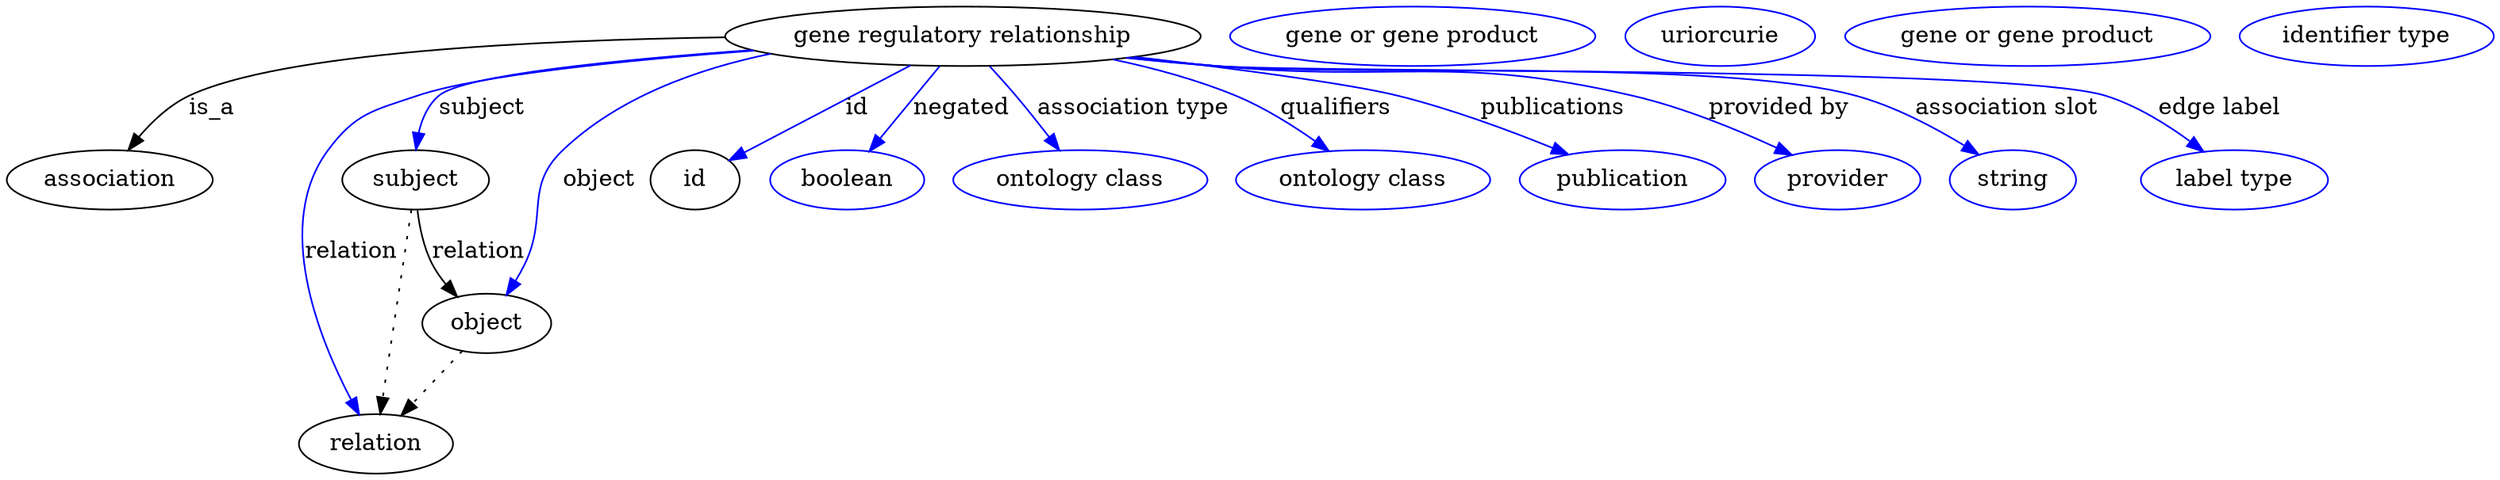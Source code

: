digraph {
	graph [bb="0,0,1222.9,281"];
	node [label="\N"];
	"gene regulatory relationship"	 [height=0.5,
		label="gene regulatory relationship",
		pos="495.4,263",
		width=3.0365];
	association	 [height=0.5,
		pos="49.402,177",
		width=1.3723];
	"gene regulatory relationship" -> association	 [label=is_a,
		lp="101.68,220",
		pos="e,58.898,194.95 390.37,257.92 279.07,251.87 115.78,240.82 89.85,227 79.694,221.59 71.16,212.43 64.588,203.42"];
	subject	 [height=0.5,
		pos="204.4,177",
		width=0.97656];
	"gene regulatory relationship" -> subject	 [color=blue,
		label=subject,
		lp="242.23,220",
		pos="e,206.05,195.44 396.98,255.1 324.2,248.41 235.44,238.16 221.75,227 215.06,221.55 210.95,213.38 208.42,205.21",
		style=solid];
	relation	 [height=0.5,
		pos="184.4,18",
		width=1.031];
	"gene regulatory relationship" -> relation	 [color=blue,
		label=relation,
		lp="168.78,134",
		pos="e,175,35.476 395.95,255.41 327.06,249.22 241.93,239.48 208.4,227 184.37,218.05 174.28,216.56 160.4,195 130.59,148.68 153.71,81.424 \
170.65,44.586",
		style=solid];
	object	 [height=0.5,
		pos="244.4,91",
		width=0.88096];
	"gene regulatory relationship" -> object	 [color=blue,
		label=object,
		lp="301.51,177",
		pos="e,253.12,108.39 429.46,248.64 375.57,235.69 305.02,215.58 284.19,195 261.52,172.6 273.29,156.57 261.4,127 260.16,123.92 258.79,120.73 \
257.38,117.58",
		style=solid];
	id	 [height=0.5,
		pos="354.4,177",
		width=0.75];
	"gene regulatory relationship" -> id	 [color=blue,
		label=id,
		lp="438.85,220",
		pos="e,374.69,189.37 466.87,245.6 442.61,230.8 407.92,209.64 383.5,194.75",
		style=solid];
	negated	 [color=blue,
		height=0.5,
		label=boolean,
		pos="437.4,177",
		width=1.0584];
	"gene regulatory relationship" -> negated	 [color=blue,
		label=negated,
		lp="492.17,220",
		pos="e,449.09,194.33 483.1,244.76 474.86,232.55 463.9,216.29 454.77,202.76",
		style=solid];
	"association type"	 [color=blue,
		height=0.5,
		label="ontology class",
		pos="554.4,177",
		width=1.6931];
	"gene regulatory relationship" -> "association type"	 [color=blue,
		label="association type",
		lp="574.31,220",
		pos="e,542.11,194.92 507.91,244.76 516.18,232.71 527.15,216.72 536.36,203.3",
		style=solid];
	qualifiers	 [color=blue,
		height=0.5,
		label="ontology class",
		pos="694.4,177",
		width=1.6931];
	"gene regulatory relationship" -> qualifiers	 [color=blue,
		label=qualifiers,
		lp="672.45,220",
		pos="e,674.13,194.09 562.41,248.75 582.53,243.26 604.33,236.07 623.4,227 638.34,219.9 653.51,209.7 665.97,200.37",
		style=solid];
	publications	 [color=blue,
		height=0.5,
		label=publication,
		pos="823.4,177",
		width=1.3859];
	"gene regulatory relationship" -> publications	 [color=blue,
		label=publications,
		lp="777.62,220",
		pos="e,793.23,191.65 576.17,250.81 623.73,243.28 679.02,233.78 702.4,227 730.42,218.88 760.75,206.34 784.03,195.85",
		style=solid];
	"provided by"	 [color=blue,
		height=0.5,
		label=provider,
		pos="931.4,177",
		width=1.1129];
	"gene regulatory relationship" -> "provided by"	 [color=blue,
		label="provided by",
		lp="889.03,220",
		pos="e,905.52,191 573.7,250.36 586.93,248.42 600.54,246.55 613.4,245 702.89,234.2 728.02,249.12 815.4,227 843.68,219.84 873.88,206.63 \
896.38,195.58",
		style=solid];
	"association slot"	 [color=blue,
		height=0.5,
		label=string,
		pos="1019.4,177",
		width=0.8403];
	"gene regulatory relationship" -> "association slot"	 [color=blue,
		label="association slot",
		lp="1004.4,220",
		pos="e,999.81,190.83 572.39,250.19 586.02,248.23 600.11,246.39 613.4,245 682.69,237.74 859.36,245.94 926.4,227 949.54,220.46 973.37,207.5 \
991.12,196.42",
		style=solid];
	"edge label"	 [color=blue,
		height=0.5,
		label="label type",
		pos="1128.4,177",
		width=1.2425];
	"gene regulatory relationship" -> "edge label"	 [color=blue,
		label="edge label",
		lp="1109,220",
		pos="e,1109.3,193.58 571.74,250.1 585.57,248.12 599.89,246.3 613.4,245 710.37,235.64 958.58,256.58 1051.4,227 1069.4,221.27 1087.2,210.14 \
1101.2,199.84",
		style=solid];
	subject -> relation	 [pos="e,186.67,36.027 202.11,158.76 198.64,131.21 192.04,78.735 187.95,46.223",
		style=dotted];
	subject -> object	 [label=relation,
		lp="240.78,134",
		pos="e,230.82,107.46 207.98,158.87 210.29,149.13 213.78,137.08 218.64,127 220.43,123.29 222.6,119.56 224.91,115.97"];
	"gene regulatory relationship_subject"	 [color=blue,
		height=0.5,
		label="gene or gene product",
		pos="707.4,263",
		width=2.3474];
	"gene regulatory relationship_relation"	 [color=blue,
		height=0.5,
		label=uriorcurie,
		pos="854.4,263",
		width=1.2492];
	object -> relation	 [pos="e,198.17,34.752 230.79,74.435 223.09,65.075 213.33,53.191 204.74,42.745",
		style=dotted];
	"gene regulatory relationship_object"	 [color=blue,
		height=0.5,
		label="gene or gene product",
		pos="1001.4,263",
		width=2.3474];
	association_id	 [color=blue,
		height=0.5,
		label="identifier type",
		pos="1163.4,263",
		width=1.652];
}
